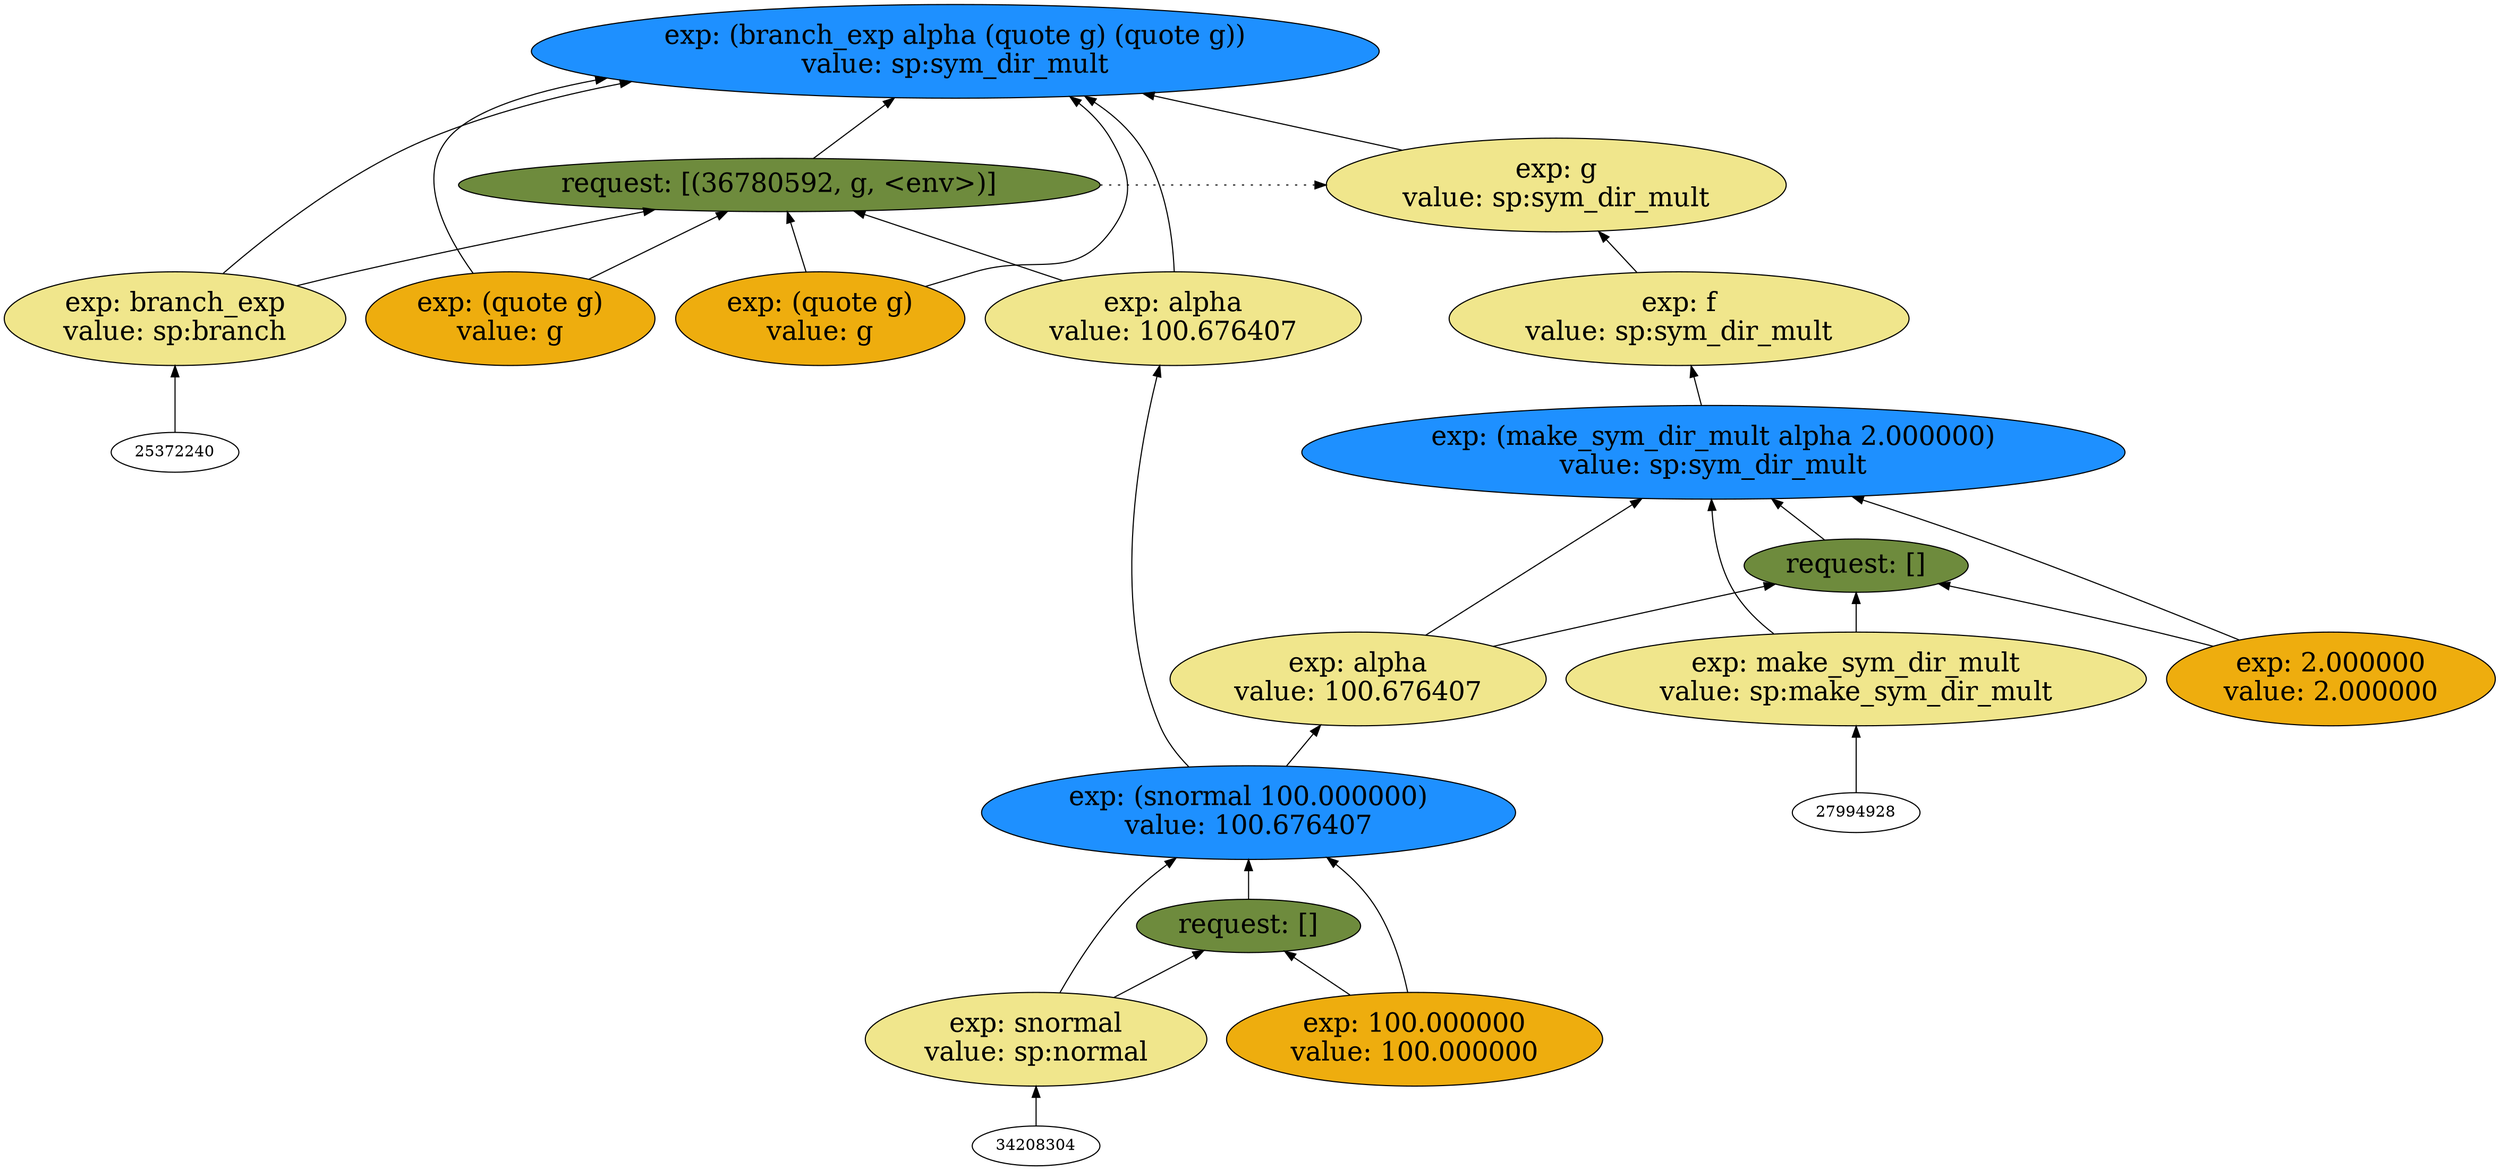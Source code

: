 digraph {
rankdir=BT
fontsize=24
subgraph clster1 {
label="Venture Families"
subgraph clster2 {
label="1"
"36427312"["fillcolor"="dodgerblue" "fontsize"="24" "label"="exp: (snormal 100.000000)\nvalue: 100.676407" "shape"="ellipse" "style"="filled" ]
"36065888"["fillcolor"="darkolivegreen4" "fontsize"="24" "label"="request: []" "shape"="ellipse" "style"="filled" ]
"34434816"["fillcolor"="khaki" "fontsize"="24" "label"="exp: snormal\nvalue: sp:normal" "shape"="ellipse" "style"="filled" ]
"34317760"["fillcolor"="darkgoldenrod2" "fontsize"="24" "label"="exp: 100.000000\nvalue: 100.000000" "shape"="ellipse" "style"="filled" ]
}

subgraph clster3 {
label="2"
"35328704"["fillcolor"="dodgerblue" "fontsize"="24" "label"="exp: (make_sym_dir_mult alpha 2.000000)\nvalue: sp:sym_dir_mult" "shape"="ellipse" "style"="filled" ]
"35290960"["fillcolor"="darkolivegreen4" "fontsize"="24" "label"="request: []" "shape"="ellipse" "style"="filled" ]
"35744608"["fillcolor"="khaki" "fontsize"="24" "label"="exp: make_sym_dir_mult\nvalue: sp:make_sym_dir_mult" "shape"="ellipse" "style"="filled" ]
"35779552"["fillcolor"="khaki" "fontsize"="24" "label"="exp: alpha\nvalue: 100.676407" "shape"="ellipse" "style"="filled" ]
"36004368"["fillcolor"="darkgoldenrod2" "fontsize"="24" "label"="exp: 2.000000\nvalue: 2.000000" "shape"="ellipse" "style"="filled" ]
}

subgraph clster4 {
label="3"
"34618016"["fillcolor"="khaki" "fontsize"="24" "label"="exp: f\nvalue: sp:sym_dir_mult" "shape"="ellipse" "style"="filled" ]
}

subgraph clster5 {
label="4"
"34316512"["fillcolor"="dodgerblue" "fontsize"="24" "label"="exp: (branch_exp alpha (quote g) (quote g))\nvalue: sp:sym_dir_mult" "shape"="ellipse" "style"="filled" ]
"36780592"["fillcolor"="darkolivegreen4" "fontsize"="24" "label"="request: [(36780592, g, <env>)]" "shape"="ellipse" "style"="filled" ]
"34610800"["fillcolor"="khaki" "fontsize"="24" "label"="exp: branch_exp\nvalue: sp:branch" "shape"="ellipse" "style"="filled" ]
"34778800"["fillcolor"="khaki" "fontsize"="24" "label"="exp: alpha\nvalue: 100.676407" "shape"="ellipse" "style"="filled" ]
"34742976"["fillcolor"="darkgoldenrod2" "fontsize"="24" "label"="exp: (quote g)\nvalue: g" "shape"="ellipse" "style"="filled" ]
"34511968"["fillcolor"="darkgoldenrod2" "fontsize"="24" "label"="exp: (quote g)\nvalue: g" "shape"="ellipse" "style"="filled" ]
}

}

subgraph clster6 {
label=""
"34780688"["fillcolor"="khaki" "fontsize"="24" "label"="exp: g\nvalue: sp:sym_dir_mult" "shape"="ellipse" "style"="filled" ]
}

"34610800" -> "34316512"["arrowhead"="normal" "color"="black" "constraint"="true" "style"="solid" ]
"34610800" -> "36780592"["arrowhead"="normal" "color"="black" "constraint"="true" "style"="solid" ]
"25372240" -> "34610800"["arrowhead"="normal" "color"="black" "constraint"="true" "style"="solid" ]
"34778800" -> "34316512"["arrowhead"="normal" "color"="black" "constraint"="true" "style"="solid" ]
"34778800" -> "36780592"["arrowhead"="normal" "color"="black" "constraint"="true" "style"="solid" ]
"36427312" -> "34778800"["arrowhead"="normal" "color"="black" "constraint"="true" "style"="solid" ]
"34742976" -> "34316512"["arrowhead"="normal" "color"="black" "constraint"="true" "style"="solid" ]
"34742976" -> "36780592"["arrowhead"="normal" "color"="black" "constraint"="true" "style"="solid" ]
"34511968" -> "34316512"["arrowhead"="normal" "color"="black" "constraint"="true" "style"="solid" ]
"34511968" -> "36780592"["arrowhead"="normal" "color"="black" "constraint"="true" "style"="solid" ]
"36780592" -> "34316512"["arrowhead"="normal" "color"="black" "constraint"="true" "style"="solid" ]
"34780688" -> "34316512"["arrowhead"="normal" "color"="black" "constraint"="true" "style"="solid" ]
"36780592" -> "34780688"["arrowhead"="normal" "color"="black" "constraint"="false" "style"="dotted" ]
"35328704" -> "34618016"["arrowhead"="normal" "color"="black" "constraint"="true" "style"="solid" ]
"34618016" -> "34780688"["arrowhead"="normal" "color"="black" "constraint"="true" "style"="solid" ]
"35744608" -> "35328704"["arrowhead"="normal" "color"="black" "constraint"="true" "style"="solid" ]
"35744608" -> "35290960"["arrowhead"="normal" "color"="black" "constraint"="true" "style"="solid" ]
"27994928" -> "35744608"["arrowhead"="normal" "color"="black" "constraint"="true" "style"="solid" ]
"35779552" -> "35328704"["arrowhead"="normal" "color"="black" "constraint"="true" "style"="solid" ]
"35779552" -> "35290960"["arrowhead"="normal" "color"="black" "constraint"="true" "style"="solid" ]
"36427312" -> "35779552"["arrowhead"="normal" "color"="black" "constraint"="true" "style"="solid" ]
"36004368" -> "35328704"["arrowhead"="normal" "color"="black" "constraint"="true" "style"="solid" ]
"36004368" -> "35290960"["arrowhead"="normal" "color"="black" "constraint"="true" "style"="solid" ]
"35290960" -> "35328704"["arrowhead"="normal" "color"="black" "constraint"="true" "style"="solid" ]
"34434816" -> "36427312"["arrowhead"="normal" "color"="black" "constraint"="true" "style"="solid" ]
"34434816" -> "36065888"["arrowhead"="normal" "color"="black" "constraint"="true" "style"="solid" ]
"34208304" -> "34434816"["arrowhead"="normal" "color"="black" "constraint"="true" "style"="solid" ]
"34317760" -> "36427312"["arrowhead"="normal" "color"="black" "constraint"="true" "style"="solid" ]
"34317760" -> "36065888"["arrowhead"="normal" "color"="black" "constraint"="true" "style"="solid" ]
"36065888" -> "36427312"["arrowhead"="normal" "color"="black" "constraint"="true" "style"="solid" ]

}